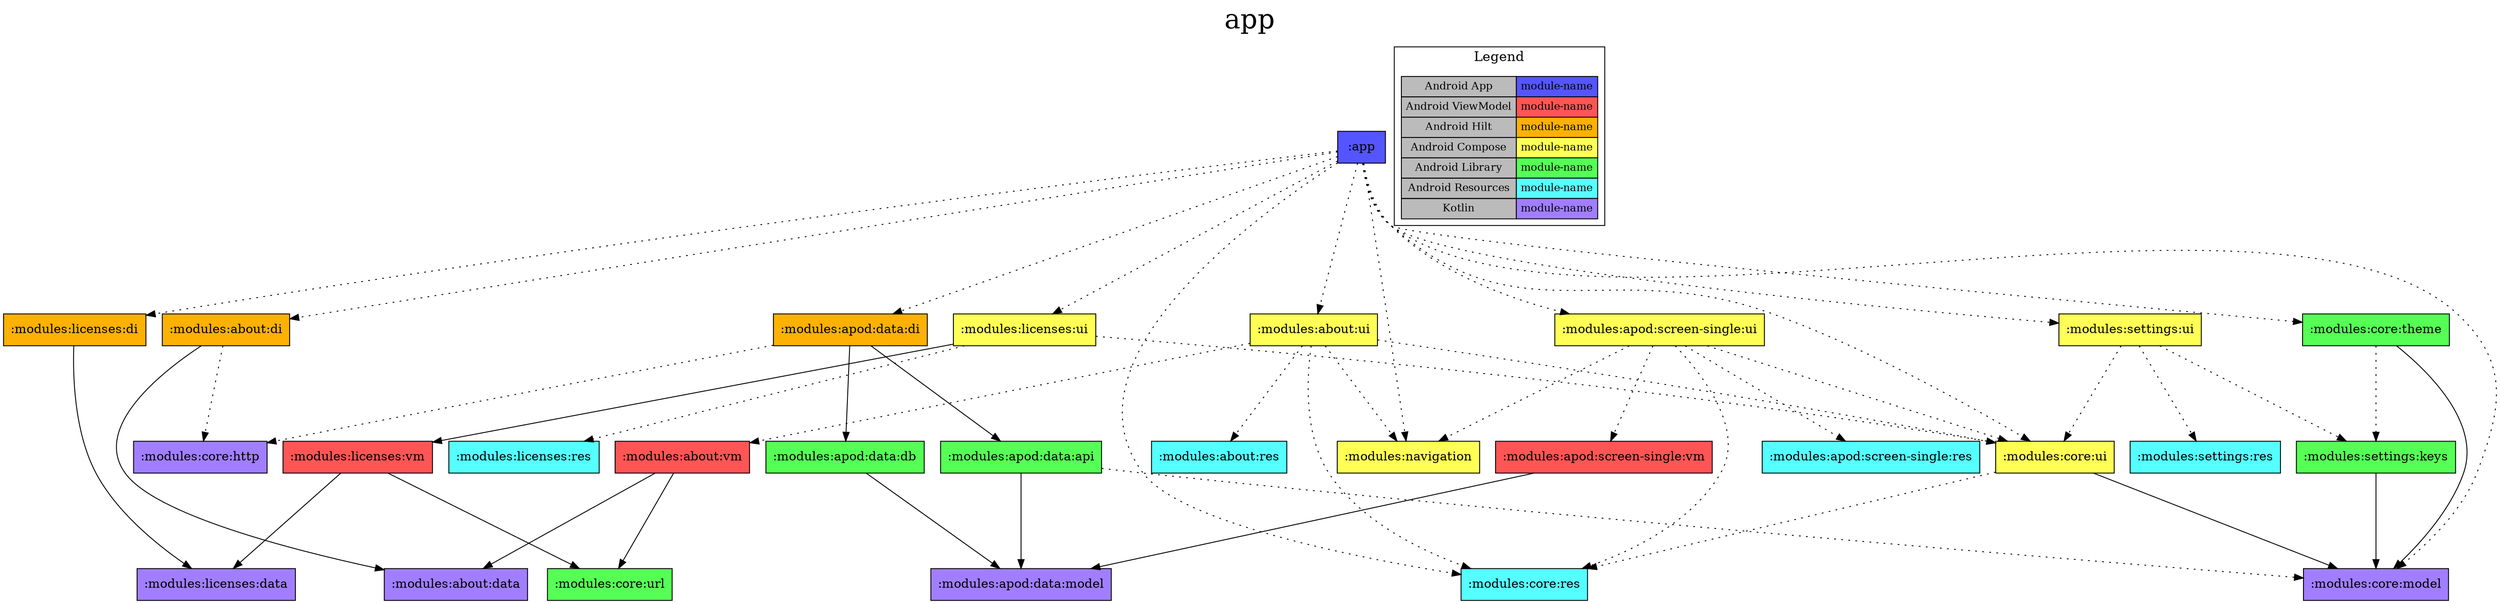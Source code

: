 digraph {
edge ["dir"="forward"]
graph ["dpi"="100","label"="app","labelloc"="t","fontsize"="30","ranksep"="1.5"]
node ["style"="filled"]
":app" ["shape"="box","fillcolor"="#5555FF"]
":modules:about:di" ["fillcolor"="#FCB103","shape"="box"]
":modules:about:data" ["fillcolor"="#A17EFF","shape"="box"]
":modules:core:http" ["fillcolor"="#A17EFF","shape"="box"]
":modules:about:ui" ["fillcolor"="#FFFF55","shape"="box"]
":modules:about:res" ["fillcolor"="#55FFFF","shape"="box"]
":modules:about:vm" ["fillcolor"="#FF5555","shape"="box"]
":modules:core:url" ["fillcolor"="#55FF55","shape"="box"]
":modules:core:res" ["fillcolor"="#55FFFF","shape"="box"]
":modules:core:ui" ["fillcolor"="#FFFF55","shape"="box"]
":modules:core:model" ["fillcolor"="#A17EFF","shape"="box"]
":modules:navigation" ["fillcolor"="#FFFF55","shape"="box"]
":modules:apod:data:di" ["fillcolor"="#FCB103","shape"="box"]
":modules:apod:data:api" ["fillcolor"="#55FF55","shape"="box"]
":modules:apod:data:model" ["fillcolor"="#A17EFF","shape"="box"]
":modules:apod:data:db" ["fillcolor"="#55FF55","shape"="box"]
":modules:apod:screen-single:ui" ["fillcolor"="#FFFF55","shape"="box"]
":modules:apod:screen-single:res" ["fillcolor"="#55FFFF","shape"="box"]
":modules:apod:screen-single:vm" ["fillcolor"="#FF5555","shape"="box"]
":modules:core:theme" ["fillcolor"="#55FF55","shape"="box"]
":modules:settings:keys" ["fillcolor"="#55FF55","shape"="box"]
":modules:licenses:di" ["fillcolor"="#FCB103","shape"="box"]
":modules:licenses:data" ["fillcolor"="#A17EFF","shape"="box"]
":modules:licenses:ui" ["fillcolor"="#FFFF55","shape"="box"]
":modules:licenses:vm" ["fillcolor"="#FF5555","shape"="box"]
":modules:licenses:res" ["fillcolor"="#55FFFF","shape"="box"]
":modules:settings:ui" ["fillcolor"="#FFFF55","shape"="box"]
":modules:settings:res" ["fillcolor"="#55FFFF","shape"="box"]
{
edge ["dir"="none"]
graph ["rank"="same"]
":app"
}
subgraph "cluster_legend" {
edge ["dir"="none"]
graph ["label"="Legend","fontsize"="15"]
"Legend" ["style"="filled","fillcolor"="#bbbbbb","shape"="none","margin"="0","fontsize"="12","label"=<
<TABLE BORDER="0" CELLBORDER="1" CELLSPACING="0" CELLPADDING="4">
<TR><TD>Android App</TD><TD BGCOLOR="#5555FF">module-name</TD></TR>
<TR><TD>Android ViewModel</TD><TD BGCOLOR="#FF5555">module-name</TD></TR>
<TR><TD>Android Hilt</TD><TD BGCOLOR="#FCB103">module-name</TD></TR>
<TR><TD>Android Compose</TD><TD BGCOLOR="#FFFF55">module-name</TD></TR>
<TR><TD>Android Library</TD><TD BGCOLOR="#55FF55">module-name</TD></TR>
<TR><TD>Android Resources</TD><TD BGCOLOR="#55FFFF">module-name</TD></TR>
<TR><TD>Kotlin</TD><TD BGCOLOR="#A17EFF">module-name</TD></TR>
</TABLE>
>]
}
":app" -> ":modules:about:di" ["style"="dotted"]
":app" -> ":modules:about:ui" ["style"="dotted"]
":app" -> ":modules:apod:data:di" ["style"="dotted"]
":app" -> ":modules:apod:screen-single:ui" ["style"="dotted"]
":app" -> ":modules:core:model" ["style"="dotted"]
":app" -> ":modules:core:res" ["style"="dotted"]
":app" -> ":modules:core:theme" ["style"="dotted"]
":app" -> ":modules:core:ui" ["style"="dotted"]
":app" -> ":modules:licenses:di" ["style"="dotted"]
":app" -> ":modules:licenses:ui" ["style"="dotted"]
":app" -> ":modules:navigation" ["style"="dotted"]
":app" -> ":modules:settings:ui" ["style"="dotted"]
":modules:about:di" -> ":modules:about:data"
":modules:about:di" -> ":modules:core:http" ["style"="dotted"]
":modules:about:ui" -> ":modules:about:res" ["style"="dotted"]
":modules:about:ui" -> ":modules:about:vm" ["style"="dotted"]
":modules:about:ui" -> ":modules:core:res" ["style"="dotted"]
":modules:about:ui" -> ":modules:core:ui" ["style"="dotted"]
":modules:about:ui" -> ":modules:navigation" ["style"="dotted"]
":modules:about:vm" -> ":modules:about:data"
":modules:about:vm" -> ":modules:core:url"
":modules:core:ui" -> ":modules:core:model"
":modules:core:ui" -> ":modules:core:res" ["style"="dotted"]
":modules:apod:data:di" -> ":modules:apod:data:api"
":modules:apod:data:di" -> ":modules:apod:data:db"
":modules:apod:data:di" -> ":modules:core:http" ["style"="dotted"]
":modules:apod:data:api" -> ":modules:apod:data:model"
":modules:apod:data:api" -> ":modules:core:model" ["style"="dotted"]
":modules:apod:data:db" -> ":modules:apod:data:model"
":modules:apod:screen-single:ui" -> ":modules:apod:screen-single:res" ["style"="dotted"]
":modules:apod:screen-single:ui" -> ":modules:apod:screen-single:vm" ["style"="dotted"]
":modules:apod:screen-single:ui" -> ":modules:core:res" ["style"="dotted"]
":modules:apod:screen-single:ui" -> ":modules:core:ui" ["style"="dotted"]
":modules:apod:screen-single:ui" -> ":modules:navigation" ["style"="dotted"]
":modules:apod:screen-single:vm" -> ":modules:apod:data:model"
":modules:core:theme" -> ":modules:core:model"
":modules:core:theme" -> ":modules:settings:keys" ["style"="dotted"]
":modules:settings:keys" -> ":modules:core:model"
":modules:licenses:di" -> ":modules:licenses:data"
":modules:licenses:ui" -> ":modules:licenses:vm"
":modules:licenses:ui" -> ":modules:licenses:res" ["style"="dotted"]
":modules:licenses:ui" -> ":modules:core:ui" ["style"="dotted"]
":modules:licenses:vm" -> ":modules:core:url"
":modules:licenses:vm" -> ":modules:licenses:data"
":modules:settings:ui" -> ":modules:core:ui" ["style"="dotted"]
":modules:settings:ui" -> ":modules:settings:keys" ["style"="dotted"]
":modules:settings:ui" -> ":modules:settings:res" ["style"="dotted"]
}